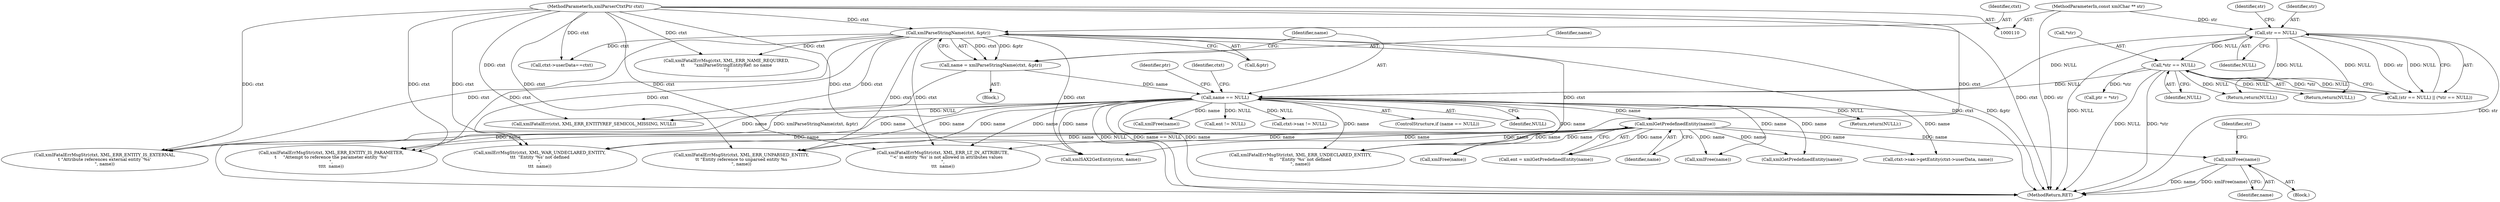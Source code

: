 digraph "0_Chrome_d0947db40187f4708c58e64cbd6013faf9eddeed_34@pointer" {
"1000207" [label="(Call,xmlFree(name))"];
"1000200" [label="(Call,xmlGetPredefinedEntity(name))"];
"1000155" [label="(Call,name == NULL)"];
"1000148" [label="(Call,name = xmlParseStringName(ctxt, &ptr))"];
"1000150" [label="(Call,xmlParseStringName(ctxt, &ptr))"];
"1000111" [label="(MethodParameterIn,xmlParserCtxtPtr ctxt)"];
"1000123" [label="(Call,str == NULL)"];
"1000112" [label="(MethodParameterIn,const xmlChar ** str)"];
"1000126" [label="(Call,*str == NULL)"];
"1000123" [label="(Call,str == NULL)"];
"1000167" [label="(Return,return(NULL);)"];
"1000179" [label="(Call,xmlFree(name))"];
"1000159" [label="(Call,xmlFatalErrMsg(ctxt, XML_ERR_NAME_REQUIRED,\n\t\t       \"xmlParseStringEntityRef: no name\n\"))"];
"1000151" [label="(Identifier,ctxt)"];
"1000111" [label="(MethodParameterIn,xmlParserCtxtPtr ctxt)"];
"1000203" [label="(Call,ent != NULL)"];
"1000172" [label="(Identifier,ptr)"];
"1000155" [label="(Call,name == NULL)"];
"1000175" [label="(Call,xmlFatalErr(ctxt, XML_ERR_ENTITYREF_SEMICOL_MISSING, NULL))"];
"1000201" [label="(Identifier,name)"];
"1000150" [label="(Call,xmlParseStringName(ctxt, &ptr))"];
"1000313" [label="(Call,xmlErrMsgStr(ctxt, XML_WAR_UNDECLARED_ENTITY,\n\t\t\t  \"Entity '%s' not defined\n\",\n\t\t\t  name))"];
"1000198" [label="(Call,ent = xmlGetPredefinedEntity(name))"];
"1000156" [label="(Identifier,name)"];
"1000152" [label="(Call,&ptr)"];
"1000326" [label="(Call,xmlFatalErrMsgStr(ctxt, XML_ERR_UNPARSED_ENTITY,\n\t\t \"Entity reference to unparsed entity %s\n\", name))"];
"1000220" [label="(Call,ctxt->sax != NULL)"];
"1000125" [label="(Identifier,NULL)"];
"1000130" [label="(Return,return(NULL);)"];
"1000132" [label="(Call,ptr = *str)"];
"1000160" [label="(Identifier,ctxt)"];
"1000127" [label="(Call,*str)"];
"1000410" [label="(MethodReturn,RET)"];
"1000128" [label="(Identifier,str)"];
"1000206" [label="(Block,)"];
"1000126" [label="(Call,*str == NULL)"];
"1000345" [label="(Call,xmlFatalErrMsgStr(ctxt, XML_ERR_ENTITY_IS_EXTERNAL,\n\t \"Attribute references external entity '%s'\n\", name))"];
"1000402" [label="(Call,xmlFree(name))"];
"1000394" [label="(Call,xmlFatalErrMsgStr(ctxt, XML_ERR_ENTITY_IS_PARAMETER,\n\t     \"Attempt to reference the parameter entity '%s'\n\",\n\t\t\t\t  name))"];
"1000154" [label="(ControlStructure,if (name == NULL))"];
"1000200" [label="(Call,xmlGetPredefinedEntity(name))"];
"1000113" [label="(Block,)"];
"1000157" [label="(Identifier,NULL)"];
"1000278" [label="(Call,xmlFree(name))"];
"1000122" [label="(Call,(str == NULL) || (*str == NULL))"];
"1000253" [label="(Call,xmlGetPredefinedEntity(name))"];
"1000144" [label="(Return,return(NULL);)"];
"1000211" [label="(Identifier,str)"];
"1000149" [label="(Identifier,name)"];
"1000112" [label="(MethodParameterIn,const xmlChar ** str)"];
"1000236" [label="(Call,ctxt->sax->getEntity(ctxt->userData, name))"];
"1000260" [label="(Call,ctxt->userData==ctxt)"];
"1000380" [label="(Call,xmlFatalErrMsgStr(ctxt, XML_ERR_LT_IN_ATTRIBUTE,\n     \"'<' in entity '%s' is not allowed in attributes values\n\",\n\t\t\t  name))"];
"1000268" [label="(Call,xmlSAX2GetEntity(ctxt, name))"];
"1000148" [label="(Call,name = xmlParseStringName(ctxt, &ptr))"];
"1000208" [label="(Identifier,name)"];
"1000207" [label="(Call,xmlFree(name))"];
"1000129" [label="(Identifier,NULL)"];
"1000306" [label="(Call,xmlFatalErrMsgStr(ctxt, XML_ERR_UNDECLARED_ENTITY,\n\t\t     \"Entity '%s' not defined\n\", name))"];
"1000124" [label="(Identifier,str)"];
"1000207" -> "1000206"  [label="AST: "];
"1000207" -> "1000208"  [label="CFG: "];
"1000208" -> "1000207"  [label="AST: "];
"1000211" -> "1000207"  [label="CFG: "];
"1000207" -> "1000410"  [label="DDG: name"];
"1000207" -> "1000410"  [label="DDG: xmlFree(name)"];
"1000200" -> "1000207"  [label="DDG: name"];
"1000200" -> "1000198"  [label="AST: "];
"1000200" -> "1000201"  [label="CFG: "];
"1000201" -> "1000200"  [label="AST: "];
"1000198" -> "1000200"  [label="CFG: "];
"1000200" -> "1000198"  [label="DDG: name"];
"1000155" -> "1000200"  [label="DDG: name"];
"1000200" -> "1000236"  [label="DDG: name"];
"1000200" -> "1000253"  [label="DDG: name"];
"1000200" -> "1000268"  [label="DDG: name"];
"1000200" -> "1000278"  [label="DDG: name"];
"1000200" -> "1000306"  [label="DDG: name"];
"1000200" -> "1000313"  [label="DDG: name"];
"1000200" -> "1000326"  [label="DDG: name"];
"1000200" -> "1000345"  [label="DDG: name"];
"1000200" -> "1000380"  [label="DDG: name"];
"1000200" -> "1000394"  [label="DDG: name"];
"1000200" -> "1000402"  [label="DDG: name"];
"1000155" -> "1000154"  [label="AST: "];
"1000155" -> "1000157"  [label="CFG: "];
"1000156" -> "1000155"  [label="AST: "];
"1000157" -> "1000155"  [label="AST: "];
"1000160" -> "1000155"  [label="CFG: "];
"1000172" -> "1000155"  [label="CFG: "];
"1000155" -> "1000410"  [label="DDG: NULL"];
"1000155" -> "1000410"  [label="DDG: name == NULL"];
"1000155" -> "1000410"  [label="DDG: name"];
"1000148" -> "1000155"  [label="DDG: name"];
"1000123" -> "1000155"  [label="DDG: NULL"];
"1000126" -> "1000155"  [label="DDG: NULL"];
"1000155" -> "1000167"  [label="DDG: NULL"];
"1000155" -> "1000175"  [label="DDG: NULL"];
"1000155" -> "1000179"  [label="DDG: name"];
"1000155" -> "1000203"  [label="DDG: NULL"];
"1000155" -> "1000220"  [label="DDG: NULL"];
"1000155" -> "1000236"  [label="DDG: name"];
"1000155" -> "1000253"  [label="DDG: name"];
"1000155" -> "1000268"  [label="DDG: name"];
"1000155" -> "1000278"  [label="DDG: name"];
"1000155" -> "1000306"  [label="DDG: name"];
"1000155" -> "1000313"  [label="DDG: name"];
"1000155" -> "1000326"  [label="DDG: name"];
"1000155" -> "1000345"  [label="DDG: name"];
"1000155" -> "1000380"  [label="DDG: name"];
"1000155" -> "1000394"  [label="DDG: name"];
"1000155" -> "1000402"  [label="DDG: name"];
"1000148" -> "1000113"  [label="AST: "];
"1000148" -> "1000150"  [label="CFG: "];
"1000149" -> "1000148"  [label="AST: "];
"1000150" -> "1000148"  [label="AST: "];
"1000156" -> "1000148"  [label="CFG: "];
"1000148" -> "1000410"  [label="DDG: xmlParseStringName(ctxt, &ptr)"];
"1000150" -> "1000148"  [label="DDG: ctxt"];
"1000150" -> "1000148"  [label="DDG: &ptr"];
"1000150" -> "1000152"  [label="CFG: "];
"1000151" -> "1000150"  [label="AST: "];
"1000152" -> "1000150"  [label="AST: "];
"1000150" -> "1000410"  [label="DDG: ctxt"];
"1000150" -> "1000410"  [label="DDG: &ptr"];
"1000111" -> "1000150"  [label="DDG: ctxt"];
"1000150" -> "1000159"  [label="DDG: ctxt"];
"1000150" -> "1000175"  [label="DDG: ctxt"];
"1000150" -> "1000260"  [label="DDG: ctxt"];
"1000150" -> "1000268"  [label="DDG: ctxt"];
"1000150" -> "1000306"  [label="DDG: ctxt"];
"1000150" -> "1000313"  [label="DDG: ctxt"];
"1000150" -> "1000326"  [label="DDG: ctxt"];
"1000150" -> "1000345"  [label="DDG: ctxt"];
"1000150" -> "1000380"  [label="DDG: ctxt"];
"1000150" -> "1000394"  [label="DDG: ctxt"];
"1000111" -> "1000110"  [label="AST: "];
"1000111" -> "1000410"  [label="DDG: ctxt"];
"1000111" -> "1000159"  [label="DDG: ctxt"];
"1000111" -> "1000175"  [label="DDG: ctxt"];
"1000111" -> "1000260"  [label="DDG: ctxt"];
"1000111" -> "1000268"  [label="DDG: ctxt"];
"1000111" -> "1000306"  [label="DDG: ctxt"];
"1000111" -> "1000313"  [label="DDG: ctxt"];
"1000111" -> "1000326"  [label="DDG: ctxt"];
"1000111" -> "1000345"  [label="DDG: ctxt"];
"1000111" -> "1000380"  [label="DDG: ctxt"];
"1000111" -> "1000394"  [label="DDG: ctxt"];
"1000123" -> "1000122"  [label="AST: "];
"1000123" -> "1000125"  [label="CFG: "];
"1000124" -> "1000123"  [label="AST: "];
"1000125" -> "1000123"  [label="AST: "];
"1000128" -> "1000123"  [label="CFG: "];
"1000122" -> "1000123"  [label="CFG: "];
"1000123" -> "1000410"  [label="DDG: NULL"];
"1000123" -> "1000410"  [label="DDG: str"];
"1000123" -> "1000122"  [label="DDG: str"];
"1000123" -> "1000122"  [label="DDG: NULL"];
"1000112" -> "1000123"  [label="DDG: str"];
"1000123" -> "1000126"  [label="DDG: NULL"];
"1000123" -> "1000130"  [label="DDG: NULL"];
"1000123" -> "1000144"  [label="DDG: NULL"];
"1000112" -> "1000110"  [label="AST: "];
"1000112" -> "1000410"  [label="DDG: str"];
"1000126" -> "1000122"  [label="AST: "];
"1000126" -> "1000129"  [label="CFG: "];
"1000127" -> "1000126"  [label="AST: "];
"1000129" -> "1000126"  [label="AST: "];
"1000122" -> "1000126"  [label="CFG: "];
"1000126" -> "1000410"  [label="DDG: NULL"];
"1000126" -> "1000410"  [label="DDG: *str"];
"1000126" -> "1000122"  [label="DDG: *str"];
"1000126" -> "1000122"  [label="DDG: NULL"];
"1000126" -> "1000130"  [label="DDG: NULL"];
"1000126" -> "1000132"  [label="DDG: *str"];
"1000126" -> "1000144"  [label="DDG: NULL"];
}
